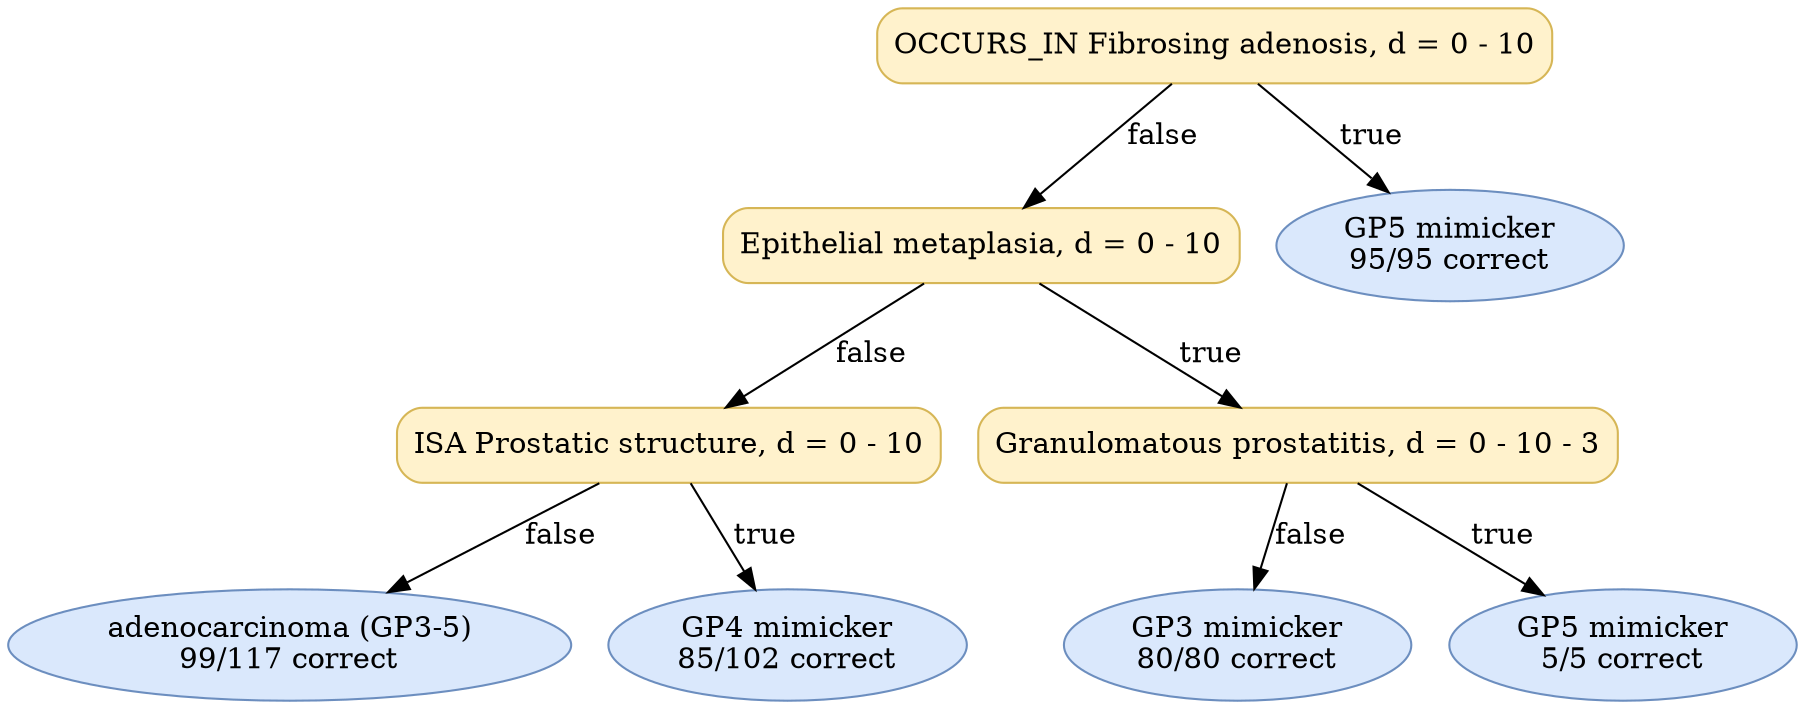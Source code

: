 digraph "DT" {
fontname="Times-Roman";
label="";
node [fontname="Times-Roman"];
Node1 [color="#D6B656", fillcolor="#FFF2CC", label="OCCURS_IN Fibrosing adenosis, d = 0 - 10", shape="box", style="rounded,filled"];
Node2 [color="#D6B656", fillcolor="#FFF2CC", label="Epithelial metaplasia, d = 0 - 10", shape="box", style="rounded,filled"];
Node3 [color="#D6B656", fillcolor="#FFF2CC", label="ISA Prostatic structure, d = 0 - 10", shape="box", style="rounded,filled"];
Node4 [color="#6C8EBF", fillcolor="#DAE8FC", label=<adenocarcinoma (GP3-5)<br/>99/117 correct>, shape="ellipse", style="rounded,filled"];
Node5 [color="#6C8EBF", fillcolor="#DAE8FC", label=<GP4 mimicker<br/>85/102 correct>, shape="ellipse", style="rounded,filled"];
Node6 [color="#D6B656", fillcolor="#FFF2CC", label="Granulomatous prostatitis, d = 0 - 10 - 3", shape="box", style="rounded,filled"];
Node7 [color="#6C8EBF", fillcolor="#DAE8FC", label=<GP3 mimicker<br/>80/80 correct>, shape="ellipse", style="rounded,filled"];
Node8 [color="#6C8EBF", fillcolor="#DAE8FC", label=<GP5 mimicker<br/>5/5 correct>, shape="ellipse", style="rounded,filled"];
Node9 [color="#6C8EBF", fillcolor="#DAE8FC", label=<GP5 mimicker<br/>95/95 correct>, shape="ellipse", style="rounded,filled"];
Node1 -> Node2  [key=0, label="false"];
Node1 -> Node9  [key=0, label="true"];
Node2 -> Node3  [key=0, label="false"];
Node2 -> Node6  [key=0, label="true"];
Node3 -> Node4  [key=0, label="false"];
Node3 -> Node5  [key=0, label="true"];
Node6 -> Node7  [key=0, label="false"];
Node6 -> Node8  [key=0, label="true"];
}
